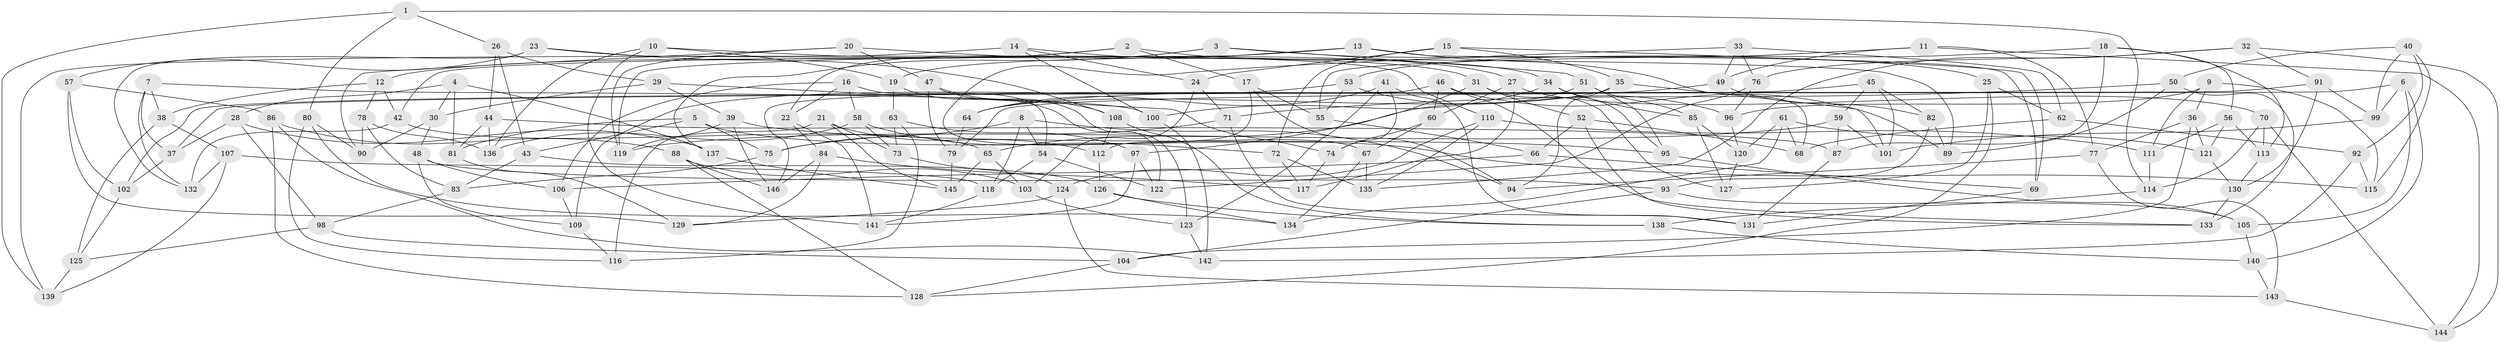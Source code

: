 // coarse degree distribution, {4: 0.3068181818181818, 6: 0.375, 3: 0.056818181818181816, 5: 0.26136363636363635}
// Generated by graph-tools (version 1.1) at 2025/38/03/04/25 23:38:19]
// undirected, 146 vertices, 292 edges
graph export_dot {
  node [color=gray90,style=filled];
  1;
  2;
  3;
  4;
  5;
  6;
  7;
  8;
  9;
  10;
  11;
  12;
  13;
  14;
  15;
  16;
  17;
  18;
  19;
  20;
  21;
  22;
  23;
  24;
  25;
  26;
  27;
  28;
  29;
  30;
  31;
  32;
  33;
  34;
  35;
  36;
  37;
  38;
  39;
  40;
  41;
  42;
  43;
  44;
  45;
  46;
  47;
  48;
  49;
  50;
  51;
  52;
  53;
  54;
  55;
  56;
  57;
  58;
  59;
  60;
  61;
  62;
  63;
  64;
  65;
  66;
  67;
  68;
  69;
  70;
  71;
  72;
  73;
  74;
  75;
  76;
  77;
  78;
  79;
  80;
  81;
  82;
  83;
  84;
  85;
  86;
  87;
  88;
  89;
  90;
  91;
  92;
  93;
  94;
  95;
  96;
  97;
  98;
  99;
  100;
  101;
  102;
  103;
  104;
  105;
  106;
  107;
  108;
  109;
  110;
  111;
  112;
  113;
  114;
  115;
  116;
  117;
  118;
  119;
  120;
  121;
  122;
  123;
  124;
  125;
  126;
  127;
  128;
  129;
  130;
  131;
  132;
  133;
  134;
  135;
  136;
  137;
  138;
  139;
  140;
  141;
  142;
  143;
  144;
  145;
  146;
  1 -- 114;
  1 -- 26;
  1 -- 80;
  1 -- 139;
  2 -- 12;
  2 -- 119;
  2 -- 17;
  2 -- 34;
  3 -- 137;
  3 -- 22;
  3 -- 51;
  3 -- 25;
  4 -- 28;
  4 -- 81;
  4 -- 30;
  4 -- 137;
  5 -- 81;
  5 -- 43;
  5 -- 115;
  5 -- 75;
  6 -- 99;
  6 -- 140;
  6 -- 105;
  6 -- 37;
  7 -- 100;
  7 -- 132;
  7 -- 37;
  7 -- 38;
  8 -- 54;
  8 -- 118;
  8 -- 94;
  8 -- 75;
  9 -- 96;
  9 -- 111;
  9 -- 115;
  9 -- 36;
  10 -- 19;
  10 -- 110;
  10 -- 136;
  10 -- 141;
  11 -- 77;
  11 -- 144;
  11 -- 49;
  11 -- 55;
  12 -- 78;
  12 -- 38;
  12 -- 42;
  13 -- 42;
  13 -- 69;
  13 -- 19;
  13 -- 68;
  14 -- 100;
  14 -- 31;
  14 -- 139;
  14 -- 24;
  15 -- 35;
  15 -- 69;
  15 -- 72;
  15 -- 24;
  16 -- 22;
  16 -- 58;
  16 -- 106;
  16 -- 54;
  17 -- 55;
  17 -- 94;
  17 -- 112;
  18 -- 56;
  18 -- 87;
  18 -- 113;
  18 -- 53;
  19 -- 122;
  19 -- 63;
  20 -- 27;
  20 -- 90;
  20 -- 119;
  20 -- 47;
  21 -- 73;
  21 -- 116;
  21 -- 145;
  21 -- 112;
  22 -- 141;
  22 -- 84;
  23 -- 132;
  23 -- 108;
  23 -- 89;
  23 -- 57;
  24 -- 103;
  24 -- 71;
  25 -- 62;
  25 -- 128;
  25 -- 127;
  26 -- 43;
  26 -- 29;
  26 -- 44;
  27 -- 70;
  27 -- 117;
  27 -- 60;
  28 -- 98;
  28 -- 37;
  28 -- 137;
  29 -- 30;
  29 -- 74;
  29 -- 39;
  30 -- 90;
  30 -- 48;
  31 -- 97;
  31 -- 52;
  31 -- 127;
  32 -- 91;
  32 -- 76;
  32 -- 135;
  32 -- 144;
  33 -- 67;
  33 -- 49;
  33 -- 76;
  33 -- 62;
  34 -- 95;
  34 -- 85;
  34 -- 100;
  35 -- 101;
  35 -- 94;
  35 -- 64;
  36 -- 104;
  36 -- 77;
  36 -- 121;
  37 -- 102;
  38 -- 107;
  38 -- 125;
  39 -- 95;
  39 -- 146;
  39 -- 119;
  40 -- 50;
  40 -- 115;
  40 -- 92;
  40 -- 99;
  41 -- 74;
  41 -- 123;
  41 -- 131;
  41 -- 64;
  42 -- 132;
  42 -- 65;
  43 -- 126;
  43 -- 83;
  44 -- 87;
  44 -- 136;
  44 -- 81;
  45 -- 79;
  45 -- 82;
  45 -- 59;
  45 -- 101;
  46 -- 146;
  46 -- 60;
  46 -- 133;
  46 -- 89;
  47 -- 79;
  47 -- 123;
  47 -- 108;
  48 -- 106;
  48 -- 109;
  48 -- 93;
  49 -- 82;
  49 -- 64;
  50 -- 71;
  50 -- 89;
  50 -- 133;
  51 -- 65;
  51 -- 85;
  51 -- 95;
  52 -- 133;
  52 -- 66;
  52 -- 68;
  53 -- 96;
  53 -- 109;
  53 -- 55;
  54 -- 118;
  54 -- 122;
  55 -- 66;
  56 -- 113;
  56 -- 111;
  56 -- 121;
  57 -- 102;
  57 -- 129;
  57 -- 86;
  58 -- 136;
  58 -- 73;
  58 -- 72;
  59 -- 119;
  59 -- 101;
  59 -- 87;
  60 -- 67;
  60 -- 74;
  61 -- 120;
  61 -- 134;
  61 -- 68;
  61 -- 121;
  62 -- 92;
  62 -- 68;
  63 -- 97;
  63 -- 73;
  63 -- 116;
  64 -- 79;
  65 -- 103;
  65 -- 145;
  66 -- 106;
  66 -- 69;
  67 -- 135;
  67 -- 134;
  69 -- 131;
  70 -- 144;
  70 -- 113;
  70 -- 114;
  71 -- 75;
  71 -- 131;
  72 -- 117;
  72 -- 135;
  73 -- 124;
  74 -- 117;
  75 -- 83;
  76 -- 122;
  76 -- 96;
  77 -- 94;
  77 -- 143;
  78 -- 90;
  78 -- 136;
  78 -- 83;
  79 -- 145;
  80 -- 90;
  80 -- 116;
  80 -- 134;
  81 -- 129;
  82 -- 89;
  82 -- 93;
  83 -- 98;
  84 -- 117;
  84 -- 129;
  84 -- 146;
  85 -- 120;
  85 -- 127;
  86 -- 142;
  86 -- 128;
  86 -- 88;
  87 -- 131;
  88 -- 103;
  88 -- 146;
  88 -- 128;
  91 -- 102;
  91 -- 99;
  91 -- 130;
  92 -- 142;
  92 -- 115;
  93 -- 105;
  93 -- 104;
  95 -- 105;
  96 -- 120;
  97 -- 122;
  97 -- 141;
  98 -- 104;
  98 -- 125;
  99 -- 101;
  100 -- 142;
  102 -- 125;
  103 -- 123;
  104 -- 128;
  105 -- 140;
  106 -- 109;
  107 -- 118;
  107 -- 132;
  107 -- 139;
  108 -- 112;
  108 -- 138;
  109 -- 116;
  110 -- 124;
  110 -- 135;
  110 -- 111;
  111 -- 114;
  112 -- 126;
  113 -- 130;
  114 -- 138;
  118 -- 141;
  120 -- 127;
  121 -- 130;
  123 -- 142;
  124 -- 143;
  124 -- 129;
  125 -- 139;
  126 -- 138;
  126 -- 134;
  130 -- 133;
  137 -- 145;
  138 -- 140;
  140 -- 143;
  143 -- 144;
}
